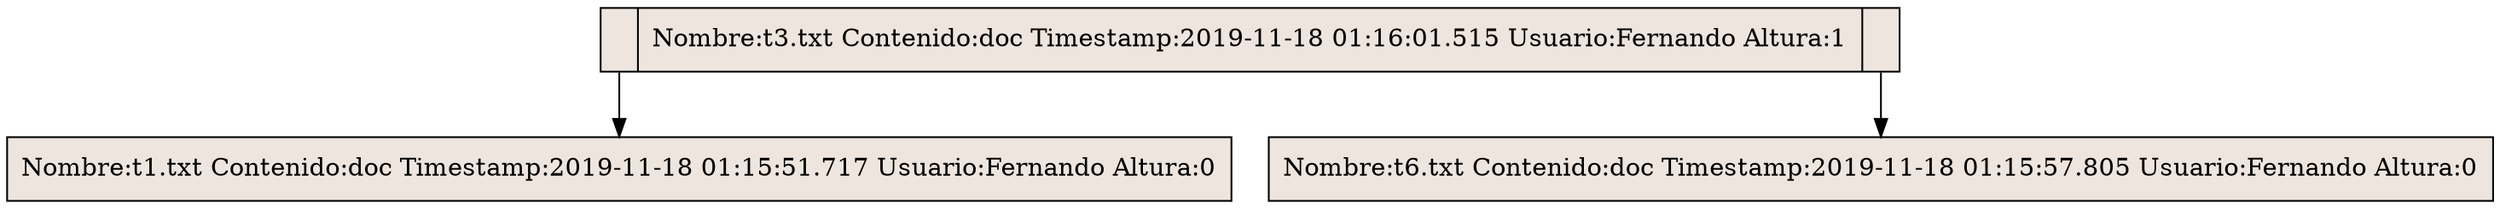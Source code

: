 digraph grafica{
rankdir=TB;
node [shape = record, style=filled, fillcolor=seashell2];
nodo3 [ label ="<C0>|Nombre:t3.txt Contenido:doc Timestamp:2019-11-18 01:16:01.515 Usuario:Fernando Altura:1|<C1>"];
nodo1 [ label ="Nombre:t1.txt Contenido:doc Timestamp:2019-11-18 01:15:51.717 Usuario:Fernando Altura:0"];
nodo3:C0->nodo1
nodo2 [ label ="Nombre:t6.txt Contenido:doc Timestamp:2019-11-18 01:15:57.805 Usuario:Fernando Altura:0"];
nodo3:C1->nodo2
}
